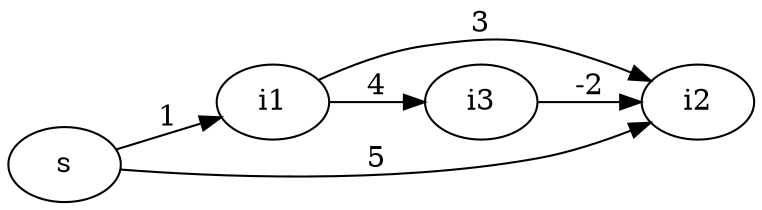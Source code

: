 digraph bellmanford{
    graph[
        charset="UTF-8";
        rankdir=LR;
    ];
    s -> i1[label = "1"];
    s -> i2[label = "5"];
    i1 -> i2[label = "3"];
    i1 -> i3[label = "4"];
    i3 -> i2[label = "-2"];
}